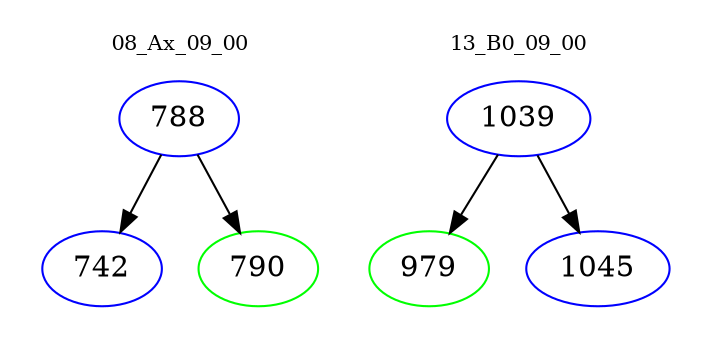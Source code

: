 digraph{
subgraph cluster_0 {
color = white
label = "08_Ax_09_00";
fontsize=10;
T0_788 [label="788", color="blue"]
T0_788 -> T0_742 [color="black"]
T0_742 [label="742", color="blue"]
T0_788 -> T0_790 [color="black"]
T0_790 [label="790", color="green"]
}
subgraph cluster_1 {
color = white
label = "13_B0_09_00";
fontsize=10;
T1_1039 [label="1039", color="blue"]
T1_1039 -> T1_979 [color="black"]
T1_979 [label="979", color="green"]
T1_1039 -> T1_1045 [color="black"]
T1_1045 [label="1045", color="blue"]
}
}
